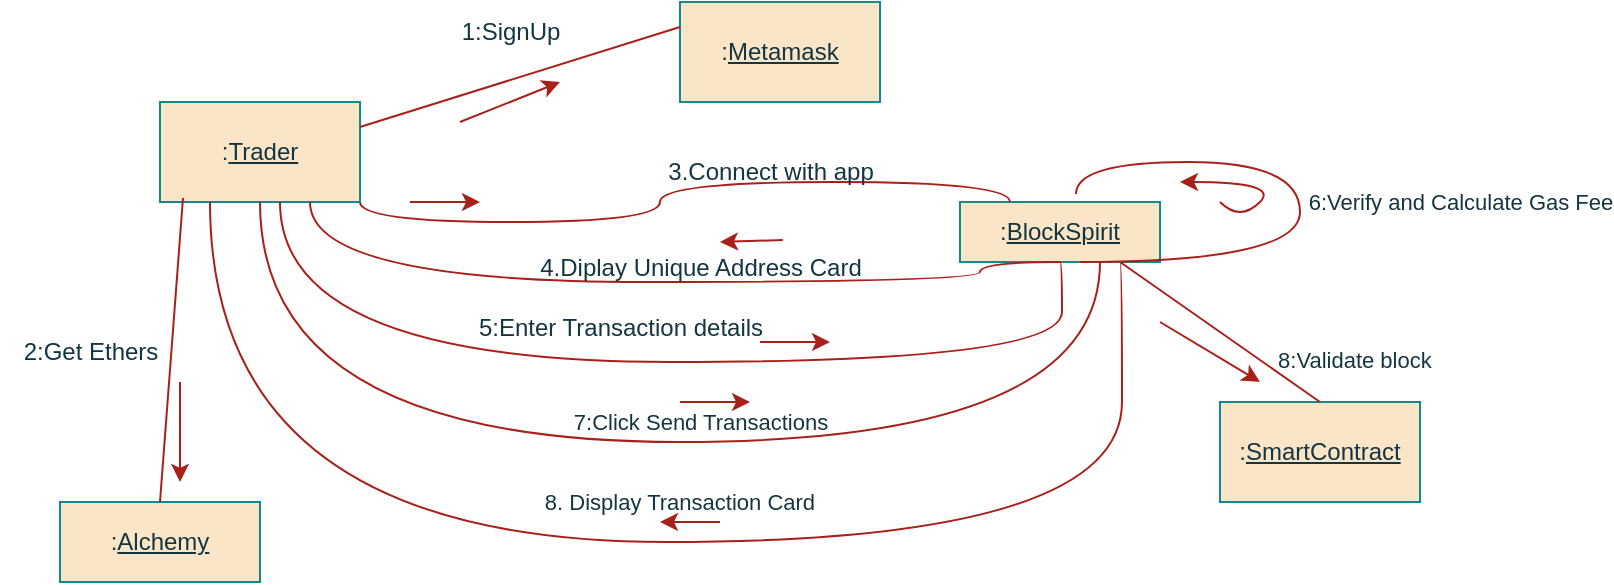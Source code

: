 <mxfile version="24.7.17">
  <diagram name="Page-1" id="461_pMzQ_bFux2WRzo8j">
    <mxGraphModel dx="1644" dy="426" grid="1" gridSize="10" guides="1" tooltips="1" connect="1" arrows="1" fold="1" page="1" pageScale="1" pageWidth="850" pageHeight="1100" math="0" shadow="0">
      <root>
        <mxCell id="0" />
        <mxCell id="1" parent="0" />
        <mxCell id="MuZyqHrl32whdEdbHXzR-1" value=":&lt;u&gt;Trader&lt;/u&gt;" style="html=1;whiteSpace=wrap;labelBackgroundColor=none;fillColor=#FAE5C7;strokeColor=#0F8B8D;fontColor=#143642;" parent="1" vertex="1">
          <mxGeometry x="70" y="100" width="100" height="50" as="geometry" />
        </mxCell>
        <mxCell id="MuZyqHrl32whdEdbHXzR-3" value=":&lt;u&gt;BlockSpirit&lt;/u&gt;" style="html=1;whiteSpace=wrap;labelBackgroundColor=none;fillColor=#FAE5C7;strokeColor=#0F8B8D;fontColor=#143642;" parent="1" vertex="1">
          <mxGeometry x="470" y="150" width="100" height="30" as="geometry" />
        </mxCell>
        <mxCell id="MuZyqHrl32whdEdbHXzR-4" value=":&lt;u&gt;Metamask&lt;/u&gt;" style="html=1;whiteSpace=wrap;labelBackgroundColor=none;fillColor=#FAE5C7;strokeColor=#0F8B8D;fontColor=#143642;" parent="1" vertex="1">
          <mxGeometry x="330" y="50" width="100" height="50" as="geometry" />
        </mxCell>
        <mxCell id="MuZyqHrl32whdEdbHXzR-5" value=":&lt;u&gt;SmartContract&lt;/u&gt;" style="html=1;whiteSpace=wrap;labelBackgroundColor=none;fillColor=#FAE5C7;strokeColor=#0F8B8D;fontColor=#143642;" parent="1" vertex="1">
          <mxGeometry x="600" y="250" width="100" height="50" as="geometry" />
        </mxCell>
        <mxCell id="xeMZNOC3GCtzYAOFiGIL-1" value="" style="endArrow=none;html=1;rounded=0;exitX=1;exitY=0.25;exitDx=0;exitDy=0;entryX=0;entryY=0.25;entryDx=0;entryDy=0;labelBackgroundColor=none;strokeColor=#A8201A;fontColor=default;" edge="1" parent="1" source="MuZyqHrl32whdEdbHXzR-1" target="MuZyqHrl32whdEdbHXzR-4">
          <mxGeometry width="50" height="50" relative="1" as="geometry">
            <mxPoint x="430" y="310" as="sourcePoint" />
            <mxPoint x="480" y="260" as="targetPoint" />
          </mxGeometry>
        </mxCell>
        <mxCell id="xeMZNOC3GCtzYAOFiGIL-2" value="" style="endArrow=classic;html=1;rounded=0;labelBackgroundColor=none;strokeColor=#A8201A;fontColor=default;" edge="1" parent="1">
          <mxGeometry width="50" height="50" relative="1" as="geometry">
            <mxPoint x="220" y="110" as="sourcePoint" />
            <mxPoint x="270" y="90" as="targetPoint" />
          </mxGeometry>
        </mxCell>
        <mxCell id="xeMZNOC3GCtzYAOFiGIL-3" value="1:SignUp" style="text;html=1;align=center;verticalAlign=middle;resizable=0;points=[];autosize=1;strokeColor=none;fillColor=none;labelBackgroundColor=none;fontColor=#143642;" vertex="1" parent="1">
          <mxGeometry x="210" y="50" width="70" height="30" as="geometry" />
        </mxCell>
        <mxCell id="xeMZNOC3GCtzYAOFiGIL-4" value=":&lt;u&gt;Alchemy&lt;/u&gt;" style="html=1;whiteSpace=wrap;labelBackgroundColor=none;fillColor=#FAE5C7;strokeColor=#0F8B8D;fontColor=#143642;" vertex="1" parent="1">
          <mxGeometry x="20" y="300" width="100" height="40" as="geometry" />
        </mxCell>
        <mxCell id="xeMZNOC3GCtzYAOFiGIL-6" value="" style="endArrow=none;html=1;rounded=0;entryX=0.5;entryY=0;entryDx=0;entryDy=0;exitX=0.115;exitY=0.96;exitDx=0;exitDy=0;exitPerimeter=0;labelBackgroundColor=none;strokeColor=#A8201A;fontColor=default;" edge="1" parent="1" source="MuZyqHrl32whdEdbHXzR-1" target="xeMZNOC3GCtzYAOFiGIL-4">
          <mxGeometry width="50" height="50" relative="1" as="geometry">
            <mxPoint x="130" y="200" as="sourcePoint" />
            <mxPoint x="480" y="260" as="targetPoint" />
          </mxGeometry>
        </mxCell>
        <mxCell id="xeMZNOC3GCtzYAOFiGIL-9" value="" style="endArrow=classic;html=1;rounded=0;labelBackgroundColor=none;strokeColor=#A8201A;fontColor=default;" edge="1" parent="1">
          <mxGeometry width="50" height="50" relative="1" as="geometry">
            <mxPoint x="80" y="240" as="sourcePoint" />
            <mxPoint x="80" y="290" as="targetPoint" />
          </mxGeometry>
        </mxCell>
        <mxCell id="xeMZNOC3GCtzYAOFiGIL-10" value="2:Get Ethers" style="text;html=1;align=center;verticalAlign=middle;resizable=0;points=[];autosize=1;strokeColor=none;fillColor=none;labelBackgroundColor=none;fontColor=#143642;" vertex="1" parent="1">
          <mxGeometry x="-10" y="210" width="90" height="30" as="geometry" />
        </mxCell>
        <mxCell id="xeMZNOC3GCtzYAOFiGIL-11" value="" style="endArrow=none;html=1;rounded=0;exitX=1;exitY=1;exitDx=0;exitDy=0;entryX=0.25;entryY=0;entryDx=0;entryDy=0;edgeStyle=orthogonalEdgeStyle;curved=1;labelBackgroundColor=none;strokeColor=#A8201A;fontColor=default;" edge="1" parent="1" source="MuZyqHrl32whdEdbHXzR-1" target="MuZyqHrl32whdEdbHXzR-3">
          <mxGeometry width="50" height="50" relative="1" as="geometry">
            <mxPoint x="430" y="310" as="sourcePoint" />
            <mxPoint x="480" y="260" as="targetPoint" />
          </mxGeometry>
        </mxCell>
        <mxCell id="xeMZNOC3GCtzYAOFiGIL-13" value="3.Connect with app" style="text;html=1;align=center;verticalAlign=middle;resizable=0;points=[];autosize=1;strokeColor=none;fillColor=none;labelBackgroundColor=none;fontColor=#143642;" vertex="1" parent="1">
          <mxGeometry x="310" y="120" width="130" height="30" as="geometry" />
        </mxCell>
        <mxCell id="xeMZNOC3GCtzYAOFiGIL-15" value="" style="endArrow=none;html=1;rounded=0;entryX=0.5;entryY=1;entryDx=0;entryDy=0;exitX=0.75;exitY=1;exitDx=0;exitDy=0;edgeStyle=orthogonalEdgeStyle;curved=1;labelBackgroundColor=none;strokeColor=#A8201A;fontColor=default;" edge="1" parent="1" source="MuZyqHrl32whdEdbHXzR-1" target="MuZyqHrl32whdEdbHXzR-3">
          <mxGeometry width="50" height="50" relative="1" as="geometry">
            <mxPoint x="430" y="310" as="sourcePoint" />
            <mxPoint x="480" y="260" as="targetPoint" />
            <Array as="points">
              <mxPoint x="145" y="190" />
              <mxPoint x="480" y="190" />
              <mxPoint x="480" y="180" />
            </Array>
          </mxGeometry>
        </mxCell>
        <mxCell id="xeMZNOC3GCtzYAOFiGIL-16" value="4.Diplay Unique Address Card" style="text;html=1;align=center;verticalAlign=middle;resizable=0;points=[];autosize=1;strokeColor=none;fillColor=none;labelBackgroundColor=none;fontColor=#143642;" vertex="1" parent="1">
          <mxGeometry x="245" y="168" width="190" height="30" as="geometry" />
        </mxCell>
        <mxCell id="xeMZNOC3GCtzYAOFiGIL-19" value="" style="endArrow=none;html=1;rounded=0;edgeStyle=orthogonalEdgeStyle;curved=1;exitX=0.6;exitY=1;exitDx=0;exitDy=0;exitPerimeter=0;labelBackgroundColor=none;strokeColor=#A8201A;fontColor=default;" edge="1" parent="1" source="MuZyqHrl32whdEdbHXzR-1">
          <mxGeometry width="50" height="50" relative="1" as="geometry">
            <mxPoint x="430" y="310" as="sourcePoint" />
            <mxPoint x="520" y="180" as="targetPoint" />
            <Array as="points">
              <mxPoint x="130" y="230" />
              <mxPoint x="521" y="230" />
            </Array>
          </mxGeometry>
        </mxCell>
        <mxCell id="xeMZNOC3GCtzYAOFiGIL-20" value="5:Enter Transaction details" style="text;html=1;align=center;verticalAlign=middle;resizable=0;points=[];autosize=1;strokeColor=none;fillColor=none;labelBackgroundColor=none;fontColor=#143642;" vertex="1" parent="1">
          <mxGeometry x="215" y="198" width="170" height="30" as="geometry" />
        </mxCell>
        <mxCell id="xeMZNOC3GCtzYAOFiGIL-23" value="" style="endArrow=none;html=1;rounded=0;entryX=0.6;entryY=1;entryDx=0;entryDy=0;edgeStyle=orthogonalEdgeStyle;curved=1;entryPerimeter=0;exitX=0.58;exitY=-0.133;exitDx=0;exitDy=0;exitPerimeter=0;labelBackgroundColor=none;strokeColor=#A8201A;fontColor=default;" edge="1" parent="1" source="MuZyqHrl32whdEdbHXzR-3" target="MuZyqHrl32whdEdbHXzR-3">
          <mxGeometry width="50" height="50" relative="1" as="geometry">
            <mxPoint x="570" y="130" as="sourcePoint" />
            <mxPoint x="575" y="168" as="targetPoint" />
            <Array as="points">
              <mxPoint x="528" y="130" />
              <mxPoint x="640" y="130" />
              <mxPoint x="640" y="180" />
            </Array>
          </mxGeometry>
        </mxCell>
        <mxCell id="xeMZNOC3GCtzYAOFiGIL-24" value="6:Verify and Calculate Gas Fee" style="edgeLabel;html=1;align=center;verticalAlign=middle;resizable=0;points=[];labelBackgroundColor=none;fontColor=#143642;" vertex="1" connectable="0" parent="xeMZNOC3GCtzYAOFiGIL-23">
          <mxGeometry x="-0.698" y="-6" relative="1" as="geometry">
            <mxPoint x="164" y="14" as="offset" />
          </mxGeometry>
        </mxCell>
        <mxCell id="xeMZNOC3GCtzYAOFiGIL-25" value="" style="endArrow=none;html=1;rounded=0;exitX=0.5;exitY=1;exitDx=0;exitDy=0;edgeStyle=orthogonalEdgeStyle;curved=1;labelBackgroundColor=none;strokeColor=#A8201A;fontColor=default;" edge="1" parent="1" source="MuZyqHrl32whdEdbHXzR-1">
          <mxGeometry width="50" height="50" relative="1" as="geometry">
            <mxPoint x="430" y="310" as="sourcePoint" />
            <mxPoint x="540" y="180" as="targetPoint" />
            <Array as="points">
              <mxPoint x="120" y="270" />
              <mxPoint x="540" y="270" />
            </Array>
          </mxGeometry>
        </mxCell>
        <mxCell id="xeMZNOC3GCtzYAOFiGIL-26" value="7:Click Send Transactions" style="edgeLabel;html=1;align=center;verticalAlign=middle;resizable=0;points=[];labelBackgroundColor=none;fontColor=#143642;" vertex="1" connectable="0" parent="xeMZNOC3GCtzYAOFiGIL-25">
          <mxGeometry x="0.038" y="8" relative="1" as="geometry">
            <mxPoint x="13" y="-2" as="offset" />
          </mxGeometry>
        </mxCell>
        <mxCell id="xeMZNOC3GCtzYAOFiGIL-27" value="" style="endArrow=none;html=1;rounded=0;exitX=0.5;exitY=0;exitDx=0;exitDy=0;labelBackgroundColor=none;strokeColor=#A8201A;fontColor=default;" edge="1" parent="1" source="MuZyqHrl32whdEdbHXzR-5">
          <mxGeometry width="50" height="50" relative="1" as="geometry">
            <mxPoint x="430" y="310" as="sourcePoint" />
            <mxPoint x="550" y="180" as="targetPoint" />
          </mxGeometry>
        </mxCell>
        <mxCell id="xeMZNOC3GCtzYAOFiGIL-28" value="8:Validate block&amp;nbsp;&amp;nbsp;" style="edgeLabel;html=1;align=center;verticalAlign=middle;resizable=0;points=[];labelBackgroundColor=none;fontColor=#143642;" vertex="1" connectable="0" parent="xeMZNOC3GCtzYAOFiGIL-27">
          <mxGeometry x="-0.266" y="-6" relative="1" as="geometry">
            <mxPoint x="53" y="9" as="offset" />
          </mxGeometry>
        </mxCell>
        <mxCell id="xeMZNOC3GCtzYAOFiGIL-30" value="" style="endArrow=none;html=1;rounded=0;exitX=0.25;exitY=1;exitDx=0;exitDy=0;edgeStyle=orthogonalEdgeStyle;curved=1;labelBackgroundColor=none;strokeColor=#A8201A;fontColor=default;" edge="1" parent="1" source="MuZyqHrl32whdEdbHXzR-1">
          <mxGeometry width="50" height="50" relative="1" as="geometry">
            <mxPoint x="370" y="250" as="sourcePoint" />
            <mxPoint x="550" y="180" as="targetPoint" />
            <Array as="points">
              <mxPoint x="95" y="320" />
              <mxPoint x="551" y="320" />
            </Array>
          </mxGeometry>
        </mxCell>
        <mxCell id="xeMZNOC3GCtzYAOFiGIL-31" value="8. Display Transaction Card&amp;nbsp;" style="edgeLabel;html=1;align=center;verticalAlign=middle;resizable=0;points=[];labelBackgroundColor=none;fontColor=#143642;" vertex="1" connectable="0" parent="xeMZNOC3GCtzYAOFiGIL-30">
          <mxGeometry x="0.012" y="7" relative="1" as="geometry">
            <mxPoint x="18" y="-13" as="offset" />
          </mxGeometry>
        </mxCell>
        <mxCell id="xeMZNOC3GCtzYAOFiGIL-32" value="" style="endArrow=classic;html=1;rounded=0;labelBackgroundColor=none;strokeColor=#A8201A;fontColor=default;" edge="1" parent="1">
          <mxGeometry width="50" height="50" relative="1" as="geometry">
            <mxPoint x="570" y="210" as="sourcePoint" />
            <mxPoint x="620" y="240" as="targetPoint" />
          </mxGeometry>
        </mxCell>
        <mxCell id="xeMZNOC3GCtzYAOFiGIL-33" value="" style="endArrow=classic;html=1;rounded=0;labelBackgroundColor=none;strokeColor=#A8201A;fontColor=default;" edge="1" parent="1">
          <mxGeometry width="50" height="50" relative="1" as="geometry">
            <mxPoint x="195" y="150" as="sourcePoint" />
            <mxPoint x="230" y="150" as="targetPoint" />
          </mxGeometry>
        </mxCell>
        <mxCell id="xeMZNOC3GCtzYAOFiGIL-35" value="" style="endArrow=classic;html=1;rounded=0;exitX=0.718;exitY=0.033;exitDx=0;exitDy=0;exitPerimeter=0;labelBackgroundColor=none;strokeColor=#A8201A;fontColor=default;" edge="1" parent="1" source="xeMZNOC3GCtzYAOFiGIL-16">
          <mxGeometry width="50" height="50" relative="1" as="geometry">
            <mxPoint x="350" y="170" as="sourcePoint" />
            <mxPoint x="350" y="170" as="targetPoint" />
          </mxGeometry>
        </mxCell>
        <mxCell id="xeMZNOC3GCtzYAOFiGIL-36" value="" style="endArrow=classic;html=1;rounded=0;labelBackgroundColor=none;strokeColor=#A8201A;fontColor=default;" edge="1" parent="1">
          <mxGeometry width="50" height="50" relative="1" as="geometry">
            <mxPoint x="370" y="220" as="sourcePoint" />
            <mxPoint x="405" y="220" as="targetPoint" />
          </mxGeometry>
        </mxCell>
        <mxCell id="xeMZNOC3GCtzYAOFiGIL-37" value="" style="endArrow=classic;html=1;rounded=0;labelBackgroundColor=none;strokeColor=#A8201A;fontColor=default;" edge="1" parent="1">
          <mxGeometry width="50" height="50" relative="1" as="geometry">
            <mxPoint x="350" y="310" as="sourcePoint" />
            <mxPoint x="320" y="310" as="targetPoint" />
          </mxGeometry>
        </mxCell>
        <mxCell id="xeMZNOC3GCtzYAOFiGIL-38" value="" style="endArrow=classic;html=1;rounded=0;labelBackgroundColor=none;strokeColor=#A8201A;fontColor=default;" edge="1" parent="1">
          <mxGeometry width="50" height="50" relative="1" as="geometry">
            <mxPoint x="330" y="250" as="sourcePoint" />
            <mxPoint x="365" y="250" as="targetPoint" />
          </mxGeometry>
        </mxCell>
        <mxCell id="xeMZNOC3GCtzYAOFiGIL-39" value="" style="curved=1;endArrow=classic;html=1;rounded=0;labelBackgroundColor=none;strokeColor=#A8201A;fontColor=default;" edge="1" parent="1">
          <mxGeometry width="50" height="50" relative="1" as="geometry">
            <mxPoint x="600" y="150" as="sourcePoint" />
            <mxPoint x="580" y="140" as="targetPoint" />
            <Array as="points">
              <mxPoint x="610" y="160" />
              <mxPoint x="630" y="140" />
            </Array>
          </mxGeometry>
        </mxCell>
      </root>
    </mxGraphModel>
  </diagram>
</mxfile>
